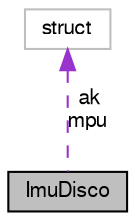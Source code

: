 digraph "ImuDisco"
{
  edge [fontname="FreeSans",fontsize="10",labelfontname="FreeSans",labelfontsize="10"];
  node [fontname="FreeSans",fontsize="10",shape=record];
  Node1 [label="ImuDisco",height=0.2,width=0.4,color="black", fillcolor="grey75", style="filled", fontcolor="black"];
  Node2 -> Node1 [dir="back",color="darkorchid3",fontsize="10",style="dashed",label=" ak\nmpu" ,fontname="FreeSans"];
  Node2 [label="struct",height=0.2,width=0.4,color="grey75", fillcolor="white", style="filled"];
}
